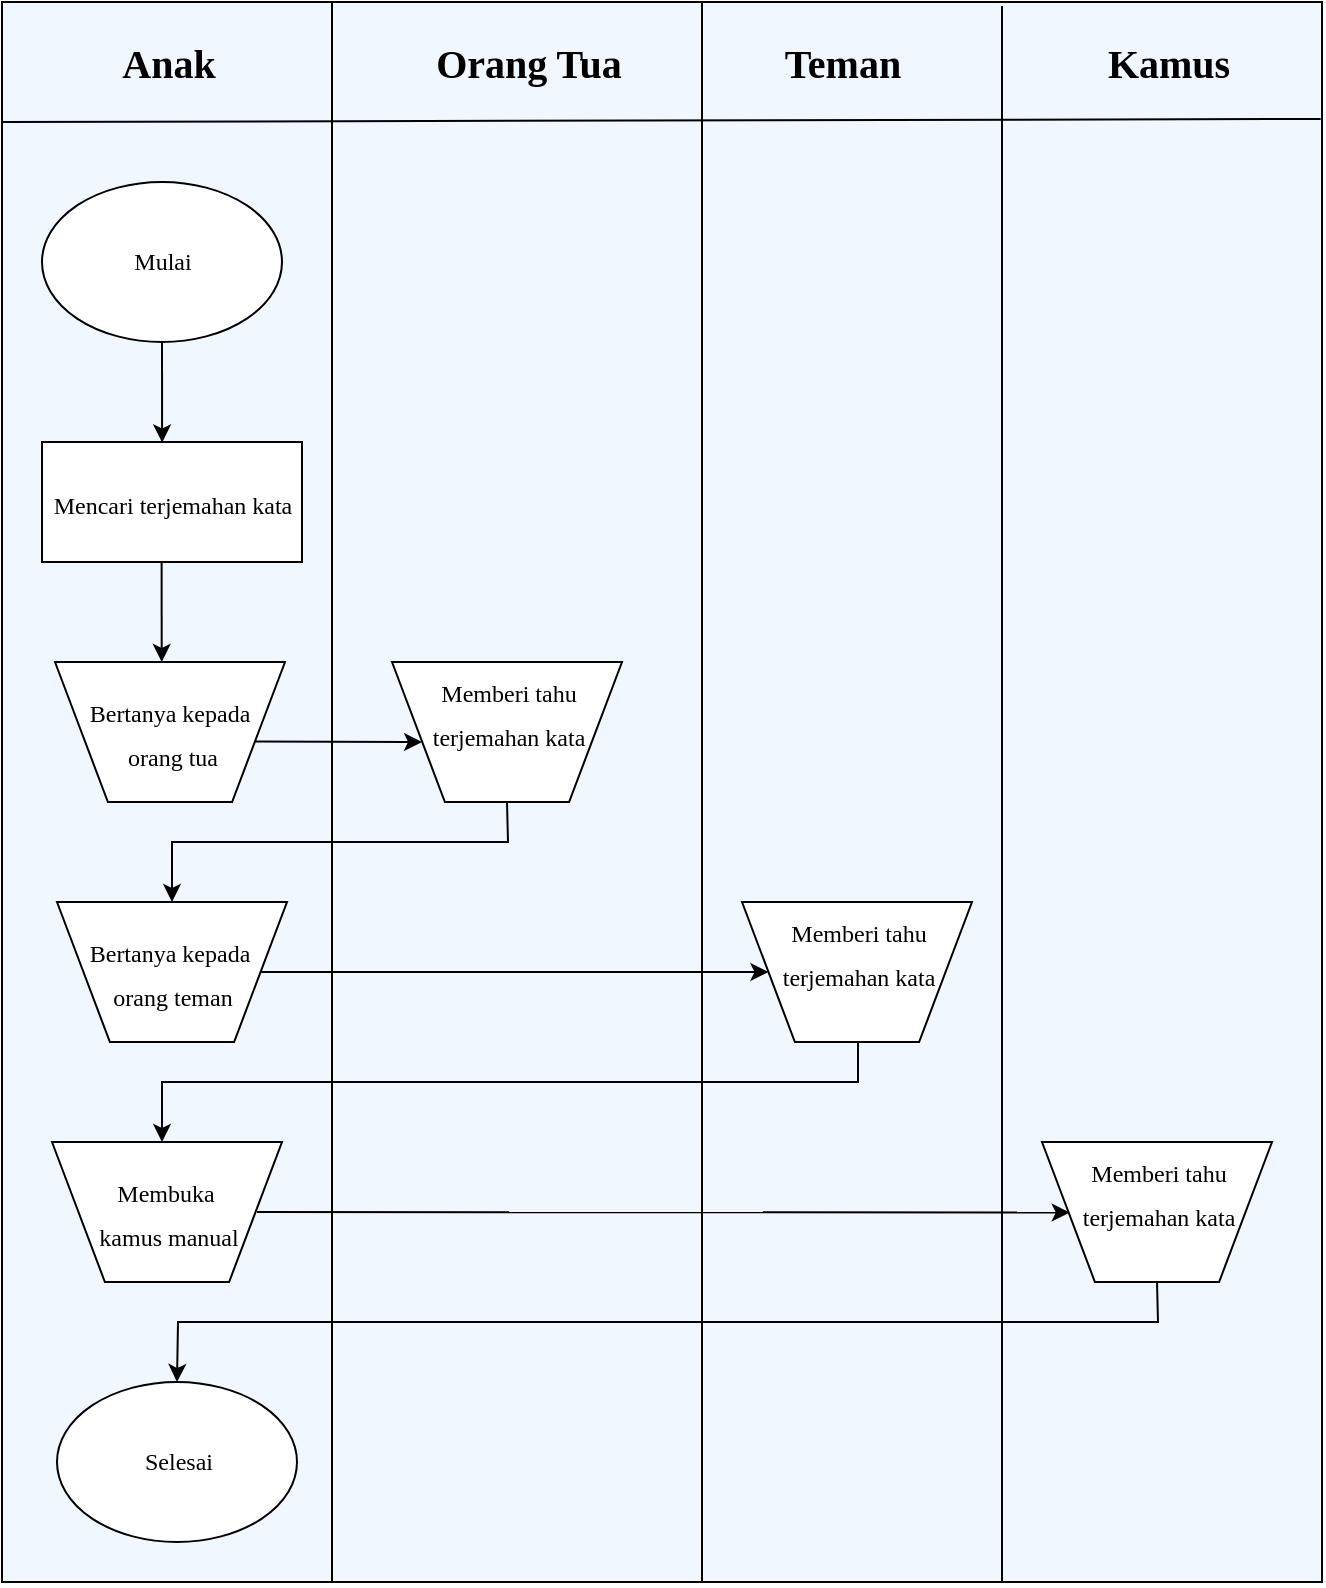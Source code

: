 <mxfile version="16.4.6" type="github">
  <diagram name="Page-1" id="74e2e168-ea6b-b213-b513-2b3c1d86103e">
    <mxGraphModel dx="1240" dy="791" grid="1" gridSize="10" guides="1" tooltips="1" connect="1" arrows="1" fold="1" page="1" pageScale="1" pageWidth="1100" pageHeight="850" background="none" math="0" shadow="0">
      <root>
        <mxCell id="0" />
        <mxCell id="1" parent="0" />
        <mxCell id="ebFuIRtEAK3uJzIBjcjf-76" value="" style="group;fillColor=#cce5ff;strokeColor=#36393d;opacity=30;" vertex="1" connectable="0" parent="1">
          <mxGeometry x="130" y="20.0" width="660" height="790.0" as="geometry" />
        </mxCell>
        <mxCell id="ebFuIRtEAK3uJzIBjcjf-1" value="" style="rounded=0;whiteSpace=wrap;html=1;fontFamily=Times New Roman;fillColor=none;" vertex="1" parent="ebFuIRtEAK3uJzIBjcjf-76">
          <mxGeometry y="1.137e-13" width="660" height="790" as="geometry" />
        </mxCell>
        <mxCell id="ebFuIRtEAK3uJzIBjcjf-2" value="" style="endArrow=none;html=1;rounded=0;fontFamily=Times New Roman;entryX=0.999;entryY=0.074;entryDx=0;entryDy=0;entryPerimeter=0;" edge="1" parent="ebFuIRtEAK3uJzIBjcjf-76" target="ebFuIRtEAK3uJzIBjcjf-1">
          <mxGeometry width="50" height="50" relative="1" as="geometry">
            <mxPoint y="60.0" as="sourcePoint" />
            <mxPoint x="559" y="76.0" as="targetPoint" />
          </mxGeometry>
        </mxCell>
        <mxCell id="ebFuIRtEAK3uJzIBjcjf-26" value="Anak" style="text;html=1;resizable=0;autosize=1;align=center;verticalAlign=middle;points=[];fillColor=none;strokeColor=none;rounded=0;fontFamily=Times New Roman;fontSize=20;fontStyle=1" vertex="1" parent="ebFuIRtEAK3uJzIBjcjf-76">
          <mxGeometry x="52.5" y="15.0" width="60" height="30" as="geometry" />
        </mxCell>
        <mxCell id="ebFuIRtEAK3uJzIBjcjf-27" value="Orang Tua&lt;span style=&quot;color: rgba(0 , 0 , 0 , 0) ; font-family: monospace ; font-size: 0px ; font-weight: 400&quot;&gt;%3CmxGraphModel%3E%3Croot%3E%3CmxCell%20id%3D%220%22%2F%3E%3CmxCell%20id%3D%221%22%20parent%3D%220%22%2F%3E%3CmxCell%20id%3D%222%22%20value%3D%22Anak%22%20style%3D%22text%3Bhtml%3D1%3Bresizable%3D0%3Bautosize%3D1%3Balign%3Dcenter%3BverticalAlign%3Dmiddle%3Bpoints%3D%5B%5D%3BfillColor%3Dnone%3BstrokeColor%3Dnone%3Brounded%3D0%3BfontFamily%3DTimes%20New%20Roman%3BfontSize%3D20%3BfontStyle%3D1%22%20vertex%3D%221%22%20parent%3D%221%22%3E%3CmxGeometry%20x%3D%22170%22%20y%3D%2235%22%20width%3D%2260%22%20height%3D%2230%22%20as%3D%22geometry%22%2F%3E%3C%2FmxCell%3E%3C%2Froot%3E%3C%2FmxGraphModel%3E&lt;/span&gt;" style="text;html=1;resizable=0;autosize=1;align=center;verticalAlign=middle;points=[];fillColor=none;strokeColor=none;rounded=0;fontFamily=Times New Roman;fontSize=20;fontStyle=1" vertex="1" parent="ebFuIRtEAK3uJzIBjcjf-76">
          <mxGeometry x="207.5" y="10.0" width="110" height="40" as="geometry" />
        </mxCell>
        <mxCell id="ebFuIRtEAK3uJzIBjcjf-28" value="Teman" style="text;html=1;resizable=0;autosize=1;align=center;verticalAlign=middle;points=[];fillColor=none;strokeColor=none;rounded=0;fontFamily=Times New Roman;fontSize=20;fontStyle=1" vertex="1" parent="ebFuIRtEAK3uJzIBjcjf-76">
          <mxGeometry x="385" y="15.0" width="70" height="30" as="geometry" />
        </mxCell>
        <mxCell id="ebFuIRtEAK3uJzIBjcjf-29" value="Kamus" style="text;html=1;resizable=0;autosize=1;align=center;verticalAlign=middle;points=[];fillColor=none;strokeColor=none;rounded=0;fontFamily=Times New Roman;fontSize=20;fontStyle=1" vertex="1" parent="ebFuIRtEAK3uJzIBjcjf-76">
          <mxGeometry x="542.5" y="15.0" width="80" height="30" as="geometry" />
        </mxCell>
        <mxCell id="ebFuIRtEAK3uJzIBjcjf-33" value="" style="endArrow=none;html=1;rounded=0;fontFamily=Times New Roman;fontSize=20;entryX=0.25;entryY=0;entryDx=0;entryDy=0;exitX=0.25;exitY=1;exitDx=0;exitDy=0;" edge="1" parent="ebFuIRtEAK3uJzIBjcjf-76" source="ebFuIRtEAK3uJzIBjcjf-1" target="ebFuIRtEAK3uJzIBjcjf-1">
          <mxGeometry width="50" height="50" relative="1" as="geometry">
            <mxPoint x="130" y="130.0" as="sourcePoint" />
            <mxPoint x="180" y="80.0" as="targetPoint" />
          </mxGeometry>
        </mxCell>
        <mxCell id="ebFuIRtEAK3uJzIBjcjf-34" value="" style="endArrow=none;html=1;rounded=0;fontFamily=Times New Roman;fontSize=20;entryX=0.25;entryY=0;entryDx=0;entryDy=0;" edge="1" parent="ebFuIRtEAK3uJzIBjcjf-76">
          <mxGeometry width="50" height="50" relative="1" as="geometry">
            <mxPoint x="350" y="790.0" as="sourcePoint" />
            <mxPoint x="350.0" as="targetPoint" />
          </mxGeometry>
        </mxCell>
        <mxCell id="ebFuIRtEAK3uJzIBjcjf-35" value="" style="endArrow=none;html=1;rounded=0;fontFamily=Times New Roman;fontSize=20;entryX=0.25;entryY=0;entryDx=0;entryDy=0;" edge="1" parent="ebFuIRtEAK3uJzIBjcjf-76">
          <mxGeometry width="50" height="50" relative="1" as="geometry">
            <mxPoint x="500" y="790.0" as="sourcePoint" />
            <mxPoint x="500.0" y="2" as="targetPoint" />
          </mxGeometry>
        </mxCell>
        <mxCell id="ebFuIRtEAK3uJzIBjcjf-37" value="" style="ellipse;whiteSpace=wrap;html=1;fontFamily=Times New Roman;fontSize=20;" vertex="1" parent="ebFuIRtEAK3uJzIBjcjf-76">
          <mxGeometry x="20" y="90.0" width="120" height="80" as="geometry" />
        </mxCell>
        <mxCell id="ebFuIRtEAK3uJzIBjcjf-38" value="&lt;span style=&quot;font-weight: normal; font-size: 12px;&quot;&gt;Mulai&lt;/span&gt;" style="text;html=1;resizable=0;autosize=1;align=center;verticalAlign=middle;points=[];fillColor=none;strokeColor=none;rounded=0;fontFamily=Times New Roman;fontSize=12;fontStyle=1" vertex="1" parent="ebFuIRtEAK3uJzIBjcjf-76">
          <mxGeometry x="60" y="120.0" width="40" height="20" as="geometry" />
        </mxCell>
        <mxCell id="ebFuIRtEAK3uJzIBjcjf-39" value="" style="rounded=0;whiteSpace=wrap;html=1;fontFamily=Times New Roman;fontSize=18;" vertex="1" parent="ebFuIRtEAK3uJzIBjcjf-76">
          <mxGeometry x="20" y="220.0" width="130" height="60" as="geometry" />
        </mxCell>
        <mxCell id="ebFuIRtEAK3uJzIBjcjf-40" value="&lt;span style=&quot;font-weight: 400&quot;&gt;&lt;font style=&quot;font-size: 12px&quot;&gt;Mencari terjemahan kata&lt;/font&gt;&lt;/span&gt;" style="text;html=1;resizable=0;autosize=1;align=center;verticalAlign=middle;points=[];fillColor=none;strokeColor=none;rounded=0;fontFamily=Times New Roman;fontSize=18;fontStyle=1" vertex="1" parent="ebFuIRtEAK3uJzIBjcjf-76">
          <mxGeometry x="20" y="235.0" width="130" height="30" as="geometry" />
        </mxCell>
        <mxCell id="ebFuIRtEAK3uJzIBjcjf-42" value="" style="verticalLabelPosition=middle;verticalAlign=middle;html=1;shape=trapezoid;perimeter=trapezoidPerimeter;whiteSpace=wrap;size=0.23;arcSize=10;flipV=1;labelPosition=center;align=center;fontFamily=Times New Roman;fontSize=12;" vertex="1" parent="ebFuIRtEAK3uJzIBjcjf-76">
          <mxGeometry x="26.5" y="330.0" width="115" height="70" as="geometry" />
        </mxCell>
        <mxCell id="ebFuIRtEAK3uJzIBjcjf-43" value="&lt;span style=&quot;font-weight: 400&quot;&gt;&lt;font style=&quot;font-size: 12px&quot;&gt;Bertanya kepada&amp;nbsp;&lt;br&gt;orang tua&lt;br&gt;&lt;/font&gt;&lt;/span&gt;" style="text;html=1;resizable=0;autosize=1;align=center;verticalAlign=middle;points=[];fillColor=none;strokeColor=none;rounded=0;fontFamily=Times New Roman;fontSize=18;fontStyle=1" vertex="1" parent="ebFuIRtEAK3uJzIBjcjf-76">
          <mxGeometry x="35" y="340.0" width="100" height="50" as="geometry" />
        </mxCell>
        <mxCell id="ebFuIRtEAK3uJzIBjcjf-44" value="" style="verticalLabelPosition=middle;verticalAlign=middle;html=1;shape=trapezoid;perimeter=trapezoidPerimeter;whiteSpace=wrap;size=0.23;arcSize=10;flipV=1;labelPosition=center;align=center;fontFamily=Times New Roman;fontSize=12;" vertex="1" parent="ebFuIRtEAK3uJzIBjcjf-76">
          <mxGeometry x="27.5" y="450.0" width="115" height="70" as="geometry" />
        </mxCell>
        <mxCell id="ebFuIRtEAK3uJzIBjcjf-45" value="&lt;span style=&quot;font-weight: 400&quot;&gt;&lt;font style=&quot;font-size: 12px&quot;&gt;Bertanya kepada&amp;nbsp;&lt;br&gt;orang teman&lt;br&gt;&lt;/font&gt;&lt;/span&gt;" style="text;html=1;resizable=0;autosize=1;align=center;verticalAlign=middle;points=[];fillColor=none;strokeColor=none;rounded=0;fontFamily=Times New Roman;fontSize=18;fontStyle=1" vertex="1" parent="ebFuIRtEAK3uJzIBjcjf-76">
          <mxGeometry x="35" y="460.0" width="100" height="50" as="geometry" />
        </mxCell>
        <mxCell id="ebFuIRtEAK3uJzIBjcjf-46" value="" style="verticalLabelPosition=middle;verticalAlign=middle;html=1;shape=trapezoid;perimeter=trapezoidPerimeter;whiteSpace=wrap;size=0.23;arcSize=10;flipV=1;labelPosition=center;align=center;fontFamily=Times New Roman;fontSize=12;" vertex="1" parent="ebFuIRtEAK3uJzIBjcjf-76">
          <mxGeometry x="25" y="570.0" width="115" height="70" as="geometry" />
        </mxCell>
        <mxCell id="ebFuIRtEAK3uJzIBjcjf-47" value="&lt;span style=&quot;font-weight: 400&quot;&gt;&lt;font style=&quot;font-size: 12px&quot;&gt;Membuka&amp;nbsp;&lt;br&gt;kamus manual&lt;br&gt;&lt;/font&gt;&lt;/span&gt;" style="text;html=1;resizable=0;autosize=1;align=center;verticalAlign=middle;points=[];fillColor=none;strokeColor=none;rounded=0;fontFamily=Times New Roman;fontSize=18;fontStyle=1" vertex="1" parent="ebFuIRtEAK3uJzIBjcjf-76">
          <mxGeometry x="37.5" y="580.0" width="90" height="50" as="geometry" />
        </mxCell>
        <mxCell id="ebFuIRtEAK3uJzIBjcjf-48" value="" style="ellipse;whiteSpace=wrap;html=1;fontFamily=Times New Roman;fontSize=20;" vertex="1" parent="ebFuIRtEAK3uJzIBjcjf-76">
          <mxGeometry x="27.5" y="690.0" width="120" height="80" as="geometry" />
        </mxCell>
        <mxCell id="ebFuIRtEAK3uJzIBjcjf-49" value="&lt;span style=&quot;font-weight: 400&quot;&gt;Selesai&lt;/span&gt;" style="text;html=1;resizable=0;autosize=1;align=center;verticalAlign=middle;points=[];fillColor=none;strokeColor=none;rounded=0;fontFamily=Times New Roman;fontSize=12;fontStyle=1" vertex="1" parent="ebFuIRtEAK3uJzIBjcjf-76">
          <mxGeometry x="62.5" y="720.0" width="50" height="20" as="geometry" />
        </mxCell>
        <mxCell id="ebFuIRtEAK3uJzIBjcjf-50" value="" style="verticalLabelPosition=middle;verticalAlign=middle;html=1;shape=trapezoid;perimeter=trapezoidPerimeter;whiteSpace=wrap;size=0.23;arcSize=10;flipV=1;labelPosition=center;align=center;fontFamily=Times New Roman;fontSize=12;" vertex="1" parent="ebFuIRtEAK3uJzIBjcjf-76">
          <mxGeometry x="195" y="330.0" width="115" height="70" as="geometry" />
        </mxCell>
        <mxCell id="ebFuIRtEAK3uJzIBjcjf-51" value="&lt;span style=&quot;font-weight: 400&quot;&gt;&lt;font style=&quot;font-size: 12px&quot;&gt;Memberi tahu&lt;br&gt;terjemahan kata&lt;br&gt;&lt;/font&gt;&lt;/span&gt;" style="text;html=1;resizable=0;autosize=1;align=center;verticalAlign=middle;points=[];fillColor=none;strokeColor=none;rounded=0;fontFamily=Times New Roman;fontSize=18;fontStyle=1" vertex="1" parent="ebFuIRtEAK3uJzIBjcjf-76">
          <mxGeometry x="207.5" y="330.0" width="90" height="50" as="geometry" />
        </mxCell>
        <mxCell id="ebFuIRtEAK3uJzIBjcjf-54" value="" style="verticalLabelPosition=middle;verticalAlign=middle;html=1;shape=trapezoid;perimeter=trapezoidPerimeter;whiteSpace=wrap;size=0.23;arcSize=10;flipV=1;labelPosition=center;align=center;fontFamily=Times New Roman;fontSize=12;" vertex="1" parent="ebFuIRtEAK3uJzIBjcjf-76">
          <mxGeometry x="370" y="450.0" width="115" height="70" as="geometry" />
        </mxCell>
        <mxCell id="ebFuIRtEAK3uJzIBjcjf-55" value="&lt;span style=&quot;font-weight: 400&quot;&gt;&lt;font style=&quot;font-size: 12px&quot;&gt;Memberi tahu&lt;br&gt;terjemahan kata&lt;br&gt;&lt;/font&gt;&lt;/span&gt;" style="text;html=1;resizable=0;autosize=1;align=center;verticalAlign=middle;points=[];fillColor=none;strokeColor=none;rounded=0;fontFamily=Times New Roman;fontSize=18;fontStyle=1" vertex="1" parent="ebFuIRtEAK3uJzIBjcjf-76">
          <mxGeometry x="382.5" y="450.0" width="90" height="50" as="geometry" />
        </mxCell>
        <mxCell id="ebFuIRtEAK3uJzIBjcjf-57" value="" style="verticalLabelPosition=middle;verticalAlign=middle;html=1;shape=trapezoid;perimeter=trapezoidPerimeter;whiteSpace=wrap;size=0.23;arcSize=10;flipV=1;labelPosition=center;align=center;fontFamily=Times New Roman;fontSize=12;" vertex="1" parent="ebFuIRtEAK3uJzIBjcjf-76">
          <mxGeometry x="520" y="570.0" width="115" height="70" as="geometry" />
        </mxCell>
        <mxCell id="ebFuIRtEAK3uJzIBjcjf-58" value="&lt;span style=&quot;font-weight: 400&quot;&gt;&lt;font style=&quot;font-size: 12px&quot;&gt;Memberi tahu&lt;br&gt;terjemahan kata&lt;br&gt;&lt;/font&gt;&lt;/span&gt;" style="text;html=1;resizable=0;autosize=1;align=center;verticalAlign=middle;points=[];fillColor=none;strokeColor=none;rounded=0;fontFamily=Times New Roman;fontSize=18;fontStyle=1" vertex="1" parent="ebFuIRtEAK3uJzIBjcjf-76">
          <mxGeometry x="532.5" y="570.0" width="90" height="50" as="geometry" />
        </mxCell>
        <mxCell id="ebFuIRtEAK3uJzIBjcjf-62" value="" style="endArrow=classic;html=1;rounded=0;fontFamily=Times New Roman;fontSize=12;exitX=0.5;exitY=1;exitDx=0;exitDy=0;entryX=0.462;entryY=0.004;entryDx=0;entryDy=0;entryPerimeter=0;" edge="1" parent="ebFuIRtEAK3uJzIBjcjf-76" source="ebFuIRtEAK3uJzIBjcjf-37" target="ebFuIRtEAK3uJzIBjcjf-39">
          <mxGeometry width="50" height="50" relative="1" as="geometry">
            <mxPoint x="50" y="230.0" as="sourcePoint" />
            <mxPoint x="100" y="180.0" as="targetPoint" />
          </mxGeometry>
        </mxCell>
        <mxCell id="ebFuIRtEAK3uJzIBjcjf-63" value="" style="endArrow=classic;html=1;rounded=0;fontFamily=Times New Roman;fontSize=12;exitX=0.5;exitY=1;exitDx=0;exitDy=0;entryX=0.462;entryY=0.004;entryDx=0;entryDy=0;entryPerimeter=0;" edge="1" parent="ebFuIRtEAK3uJzIBjcjf-76">
          <mxGeometry width="50" height="50" relative="1" as="geometry">
            <mxPoint x="79.8" y="279.76" as="sourcePoint" />
            <mxPoint x="79.86" y="330.0" as="targetPoint" />
          </mxGeometry>
        </mxCell>
        <mxCell id="ebFuIRtEAK3uJzIBjcjf-64" value="" style="endArrow=classic;html=1;rounded=0;fontFamily=Times New Roman;fontSize=12;entryX=0.028;entryY=0.8;entryDx=0;entryDy=0;entryPerimeter=0;exitX=0.86;exitY=0.433;exitDx=0;exitDy=0;exitPerimeter=0;" edge="1" parent="ebFuIRtEAK3uJzIBjcjf-76">
          <mxGeometry width="50" height="50" relative="1" as="geometry">
            <mxPoint x="126.4" y="369.69" as="sourcePoint" />
            <mxPoint x="210.02" y="370.0" as="targetPoint" />
            <Array as="points" />
          </mxGeometry>
        </mxCell>
        <mxCell id="ebFuIRtEAK3uJzIBjcjf-71" value="" style="endArrow=classic;html=1;rounded=0;fontFamily=Times New Roman;fontSize=12;entryX=0.5;entryY=0;entryDx=0;entryDy=0;exitX=0.5;exitY=1;exitDx=0;exitDy=0;" edge="1" parent="ebFuIRtEAK3uJzIBjcjf-76" source="ebFuIRtEAK3uJzIBjcjf-50" target="ebFuIRtEAK3uJzIBjcjf-44">
          <mxGeometry width="50" height="50" relative="1" as="geometry">
            <mxPoint x="260" y="480.0" as="sourcePoint" />
            <mxPoint x="310" y="430.0" as="targetPoint" />
            <Array as="points">
              <mxPoint x="253" y="420.0" />
              <mxPoint x="85" y="420.0" />
            </Array>
          </mxGeometry>
        </mxCell>
        <mxCell id="ebFuIRtEAK3uJzIBjcjf-72" value="" style="endArrow=classic;html=1;rounded=0;fontFamily=Times New Roman;fontSize=12;exitX=1;exitY=0.5;exitDx=0;exitDy=0;entryX=0;entryY=0.5;entryDx=0;entryDy=0;" edge="1" parent="ebFuIRtEAK3uJzIBjcjf-76" source="ebFuIRtEAK3uJzIBjcjf-44" target="ebFuIRtEAK3uJzIBjcjf-54">
          <mxGeometry width="50" height="50" relative="1" as="geometry">
            <mxPoint x="170" y="500.0" as="sourcePoint" />
            <mxPoint x="250" y="470.0" as="targetPoint" />
          </mxGeometry>
        </mxCell>
        <mxCell id="ebFuIRtEAK3uJzIBjcjf-73" value="" style="endArrow=classic;html=1;rounded=0;fontFamily=Times New Roman;fontSize=12;entryX=0.5;entryY=0;entryDx=0;entryDy=0;" edge="1" parent="ebFuIRtEAK3uJzIBjcjf-76">
          <mxGeometry width="50" height="50" relative="1" as="geometry">
            <mxPoint x="428" y="520.0" as="sourcePoint" />
            <mxPoint x="80" y="570.0" as="targetPoint" />
            <Array as="points">
              <mxPoint x="428" y="540.0" />
              <mxPoint x="248" y="540.0" />
              <mxPoint x="80" y="540.0" />
            </Array>
          </mxGeometry>
        </mxCell>
        <mxCell id="ebFuIRtEAK3uJzIBjcjf-74" value="" style="endArrow=classic;html=1;rounded=0;fontFamily=Times New Roman;fontSize=12;entryX=0.015;entryY=0.705;entryDx=0;entryDy=0;entryPerimeter=0;" edge="1" parent="ebFuIRtEAK3uJzIBjcjf-76" source="ebFuIRtEAK3uJzIBjcjf-47" target="ebFuIRtEAK3uJzIBjcjf-58">
          <mxGeometry width="50" height="50" relative="1" as="geometry">
            <mxPoint x="200" y="660.0" as="sourcePoint" />
            <mxPoint x="250" y="610.0" as="targetPoint" />
          </mxGeometry>
        </mxCell>
        <mxCell id="ebFuIRtEAK3uJzIBjcjf-75" value="" style="endArrow=classic;html=1;rounded=0;fontFamily=Times New Roman;fontSize=12;entryX=0.5;entryY=0;entryDx=0;entryDy=0;exitX=0.5;exitY=1;exitDx=0;exitDy=0;" edge="1" parent="ebFuIRtEAK3uJzIBjcjf-76" source="ebFuIRtEAK3uJzIBjcjf-57" target="ebFuIRtEAK3uJzIBjcjf-48">
          <mxGeometry width="50" height="50" relative="1" as="geometry">
            <mxPoint x="136.15" y="670.005" as="sourcePoint" />
            <mxPoint x="542.5" y="670.23" as="targetPoint" />
            <Array as="points">
              <mxPoint x="578" y="660.0" />
              <mxPoint x="88" y="660.0" />
            </Array>
          </mxGeometry>
        </mxCell>
      </root>
    </mxGraphModel>
  </diagram>
</mxfile>
